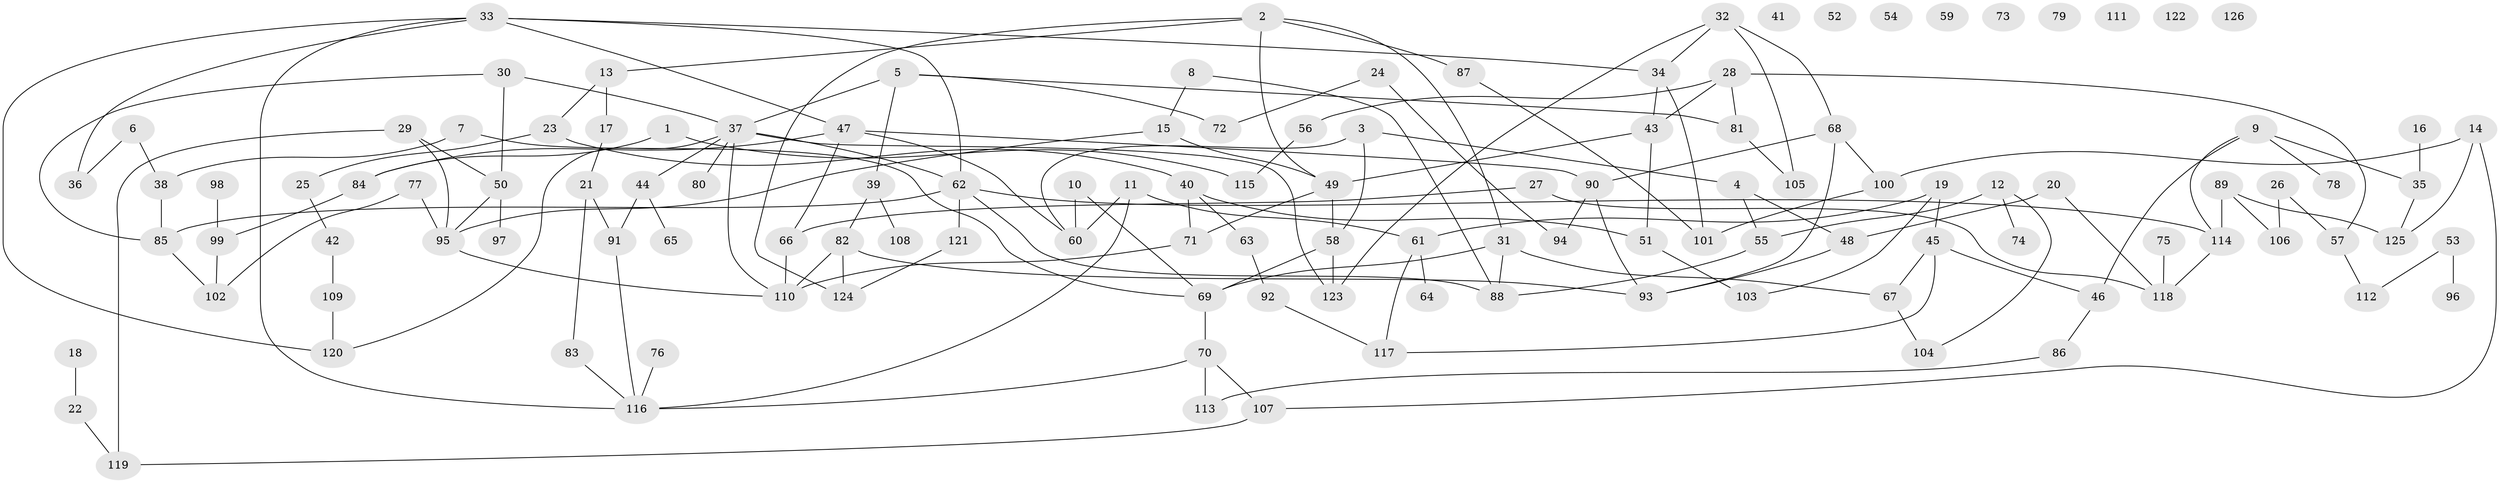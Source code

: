 // Generated by graph-tools (version 1.1) at 2025/12/03/09/25 04:12:57]
// undirected, 126 vertices, 170 edges
graph export_dot {
graph [start="1"]
  node [color=gray90,style=filled];
  1;
  2;
  3;
  4;
  5;
  6;
  7;
  8;
  9;
  10;
  11;
  12;
  13;
  14;
  15;
  16;
  17;
  18;
  19;
  20;
  21;
  22;
  23;
  24;
  25;
  26;
  27;
  28;
  29;
  30;
  31;
  32;
  33;
  34;
  35;
  36;
  37;
  38;
  39;
  40;
  41;
  42;
  43;
  44;
  45;
  46;
  47;
  48;
  49;
  50;
  51;
  52;
  53;
  54;
  55;
  56;
  57;
  58;
  59;
  60;
  61;
  62;
  63;
  64;
  65;
  66;
  67;
  68;
  69;
  70;
  71;
  72;
  73;
  74;
  75;
  76;
  77;
  78;
  79;
  80;
  81;
  82;
  83;
  84;
  85;
  86;
  87;
  88;
  89;
  90;
  91;
  92;
  93;
  94;
  95;
  96;
  97;
  98;
  99;
  100;
  101;
  102;
  103;
  104;
  105;
  106;
  107;
  108;
  109;
  110;
  111;
  112;
  113;
  114;
  115;
  116;
  117;
  118;
  119;
  120;
  121;
  122;
  123;
  124;
  125;
  126;
  1 -- 84;
  1 -- 115;
  2 -- 13;
  2 -- 31;
  2 -- 49;
  2 -- 87;
  2 -- 124;
  3 -- 4;
  3 -- 58;
  3 -- 60;
  4 -- 48;
  4 -- 55;
  5 -- 37;
  5 -- 39;
  5 -- 72;
  5 -- 81;
  6 -- 36;
  6 -- 38;
  7 -- 38;
  7 -- 69;
  8 -- 15;
  8 -- 88;
  9 -- 35;
  9 -- 46;
  9 -- 78;
  9 -- 114;
  10 -- 60;
  10 -- 69;
  11 -- 60;
  11 -- 61;
  11 -- 116;
  12 -- 55;
  12 -- 74;
  12 -- 104;
  13 -- 17;
  13 -- 23;
  14 -- 100;
  14 -- 107;
  14 -- 125;
  15 -- 49;
  15 -- 95;
  16 -- 35;
  17 -- 21;
  18 -- 22;
  19 -- 45;
  19 -- 61;
  19 -- 103;
  20 -- 48;
  20 -- 118;
  21 -- 83;
  21 -- 91;
  22 -- 119;
  23 -- 25;
  23 -- 40;
  24 -- 72;
  24 -- 94;
  25 -- 42;
  26 -- 57;
  26 -- 106;
  27 -- 66;
  27 -- 118;
  28 -- 43;
  28 -- 56;
  28 -- 57;
  28 -- 81;
  29 -- 50;
  29 -- 95;
  29 -- 119;
  30 -- 37;
  30 -- 50;
  30 -- 85;
  31 -- 67;
  31 -- 69;
  31 -- 88;
  32 -- 34;
  32 -- 68;
  32 -- 105;
  32 -- 123;
  33 -- 34;
  33 -- 36;
  33 -- 47;
  33 -- 62;
  33 -- 116;
  33 -- 120;
  34 -- 43;
  34 -- 101;
  35 -- 125;
  37 -- 44;
  37 -- 62;
  37 -- 80;
  37 -- 110;
  37 -- 120;
  37 -- 123;
  38 -- 85;
  39 -- 82;
  39 -- 108;
  40 -- 51;
  40 -- 63;
  40 -- 71;
  42 -- 109;
  43 -- 49;
  43 -- 51;
  44 -- 65;
  44 -- 91;
  45 -- 46;
  45 -- 67;
  45 -- 117;
  46 -- 86;
  47 -- 60;
  47 -- 66;
  47 -- 84;
  47 -- 90;
  48 -- 93;
  49 -- 58;
  49 -- 71;
  50 -- 95;
  50 -- 97;
  51 -- 103;
  53 -- 96;
  53 -- 112;
  55 -- 88;
  56 -- 115;
  57 -- 112;
  58 -- 69;
  58 -- 123;
  61 -- 64;
  61 -- 117;
  62 -- 85;
  62 -- 88;
  62 -- 114;
  62 -- 121;
  63 -- 92;
  66 -- 110;
  67 -- 104;
  68 -- 90;
  68 -- 93;
  68 -- 100;
  69 -- 70;
  70 -- 107;
  70 -- 113;
  70 -- 116;
  71 -- 110;
  75 -- 118;
  76 -- 116;
  77 -- 95;
  77 -- 102;
  81 -- 105;
  82 -- 93;
  82 -- 110;
  82 -- 124;
  83 -- 116;
  84 -- 99;
  85 -- 102;
  86 -- 113;
  87 -- 101;
  89 -- 106;
  89 -- 114;
  89 -- 125;
  90 -- 93;
  90 -- 94;
  91 -- 116;
  92 -- 117;
  95 -- 110;
  98 -- 99;
  99 -- 102;
  100 -- 101;
  107 -- 119;
  109 -- 120;
  114 -- 118;
  121 -- 124;
}
